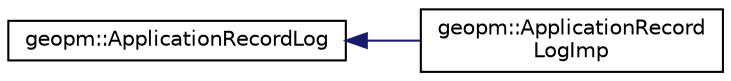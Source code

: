 digraph "Graphical Class Hierarchy"
{
 // LATEX_PDF_SIZE
  edge [fontname="Helvetica",fontsize="10",labelfontname="Helvetica",labelfontsize="10"];
  node [fontname="Helvetica",fontsize="10",shape=record];
  rankdir="LR";
  Node0 [label="geopm::ApplicationRecordLog",height=0.2,width=0.4,color="black", fillcolor="white", style="filled",URL="$classgeopm_1_1_application_record_log.html",tooltip="Provides an abstraction for a shared memory buffer that can be used to pass entry,..."];
  Node0 -> Node1 [dir="back",color="midnightblue",fontsize="10",style="solid",fontname="Helvetica"];
  Node1 [label="geopm::ApplicationRecord\lLogImp",height=0.2,width=0.4,color="black", fillcolor="white", style="filled",URL="$classgeopm_1_1_application_record_log_imp.html",tooltip=" "];
}
